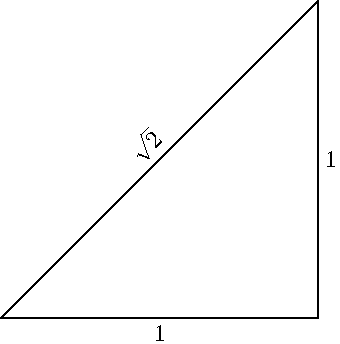 size(6cm,0);
pair A=0, B=(1,0), C=(1,1);

draw("$1$",A--B);
draw("$1$",B--C);

// draw(rotate(dir(C--A))*"$\sqrt{2}$",C--A);
draw(Label("$\sqrt{2}$",Rotate(-dir(C--A))),C--A);
